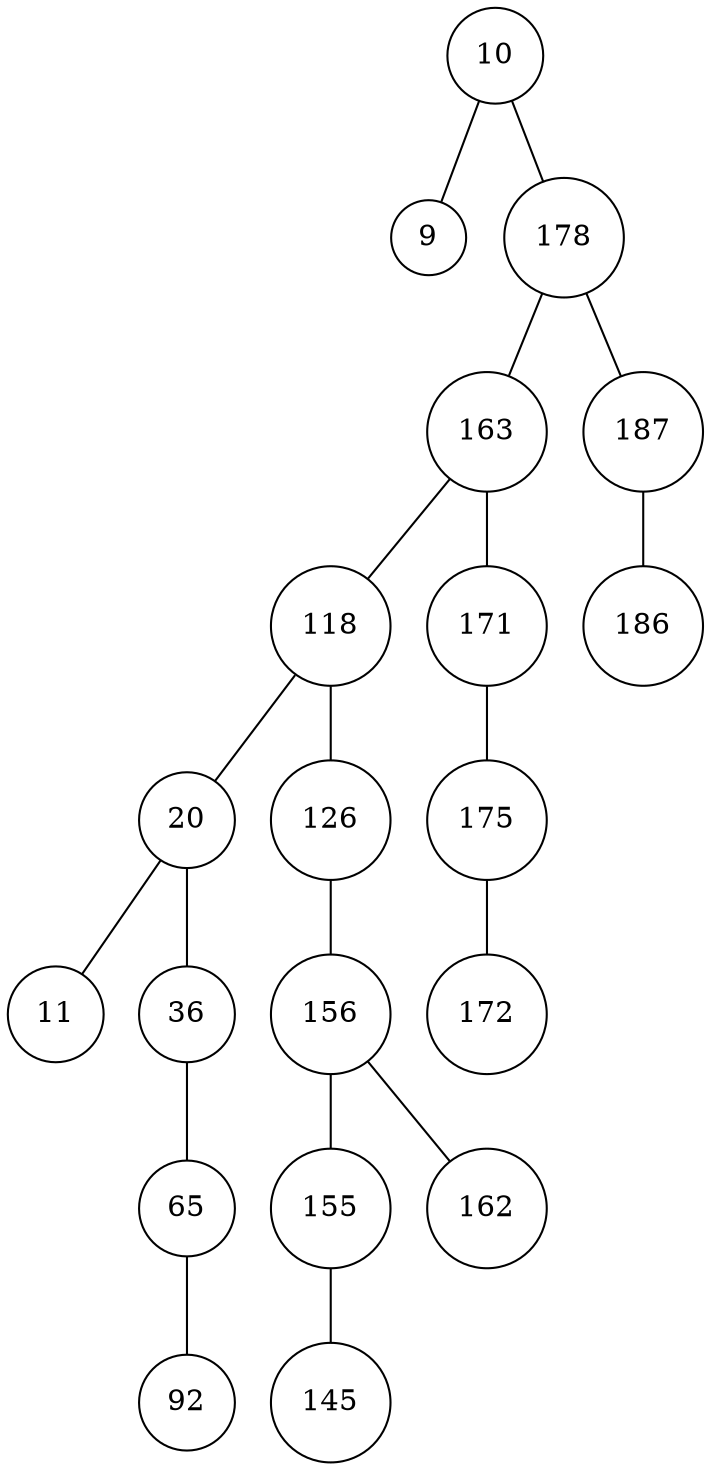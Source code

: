 digraph BST {
    node [shape=circle];
10 -> 9 [dir=none];
10 -> 178 [dir=none];
178 -> 163 [dir=none];
178 -> 187 [dir=none];
163 -> 118 [dir=none];
163 -> 171 [dir=none];
118 -> 20 [dir=none];
118 -> 126 [dir=none];
20 -> 11 [dir=none];
20 -> 36 [dir=none];
36 -> 65 [dir=none];
65 -> 92 [dir=none];
126 -> 156 [dir=none];
156 -> 155 [dir=none];
156 -> 162 [dir=none];
155 -> 145 [dir=none];
171 -> 175 [dir=none];
175 -> 172 [dir=none];
187 -> 186 [dir=none];
}
